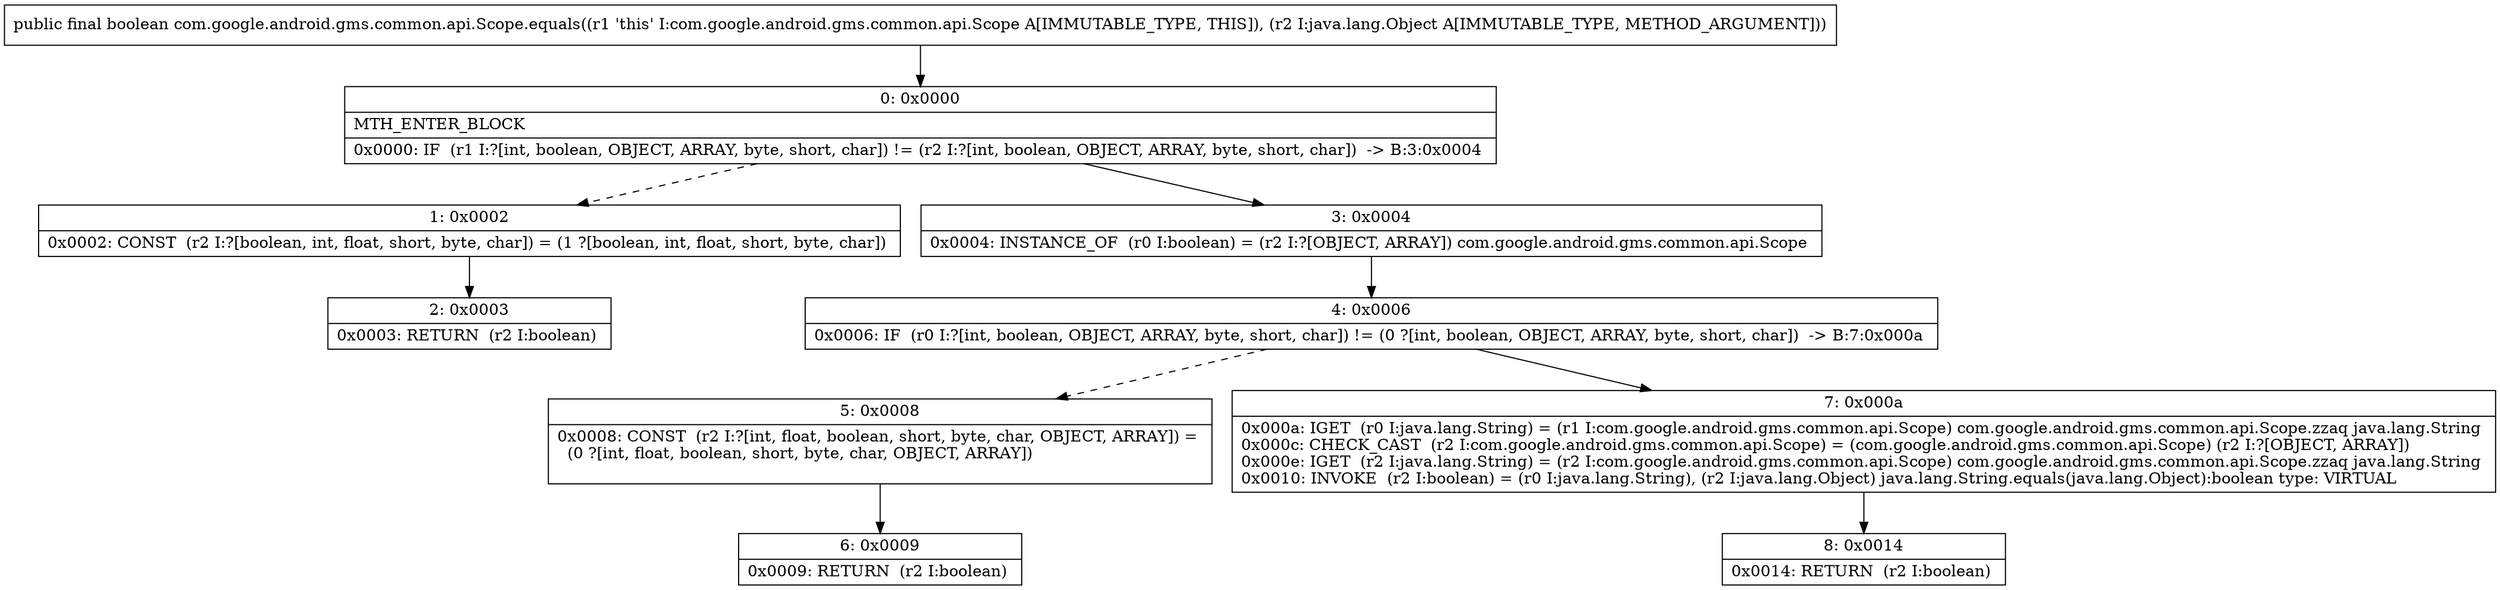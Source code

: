 digraph "CFG forcom.google.android.gms.common.api.Scope.equals(Ljava\/lang\/Object;)Z" {
Node_0 [shape=record,label="{0\:\ 0x0000|MTH_ENTER_BLOCK\l|0x0000: IF  (r1 I:?[int, boolean, OBJECT, ARRAY, byte, short, char]) != (r2 I:?[int, boolean, OBJECT, ARRAY, byte, short, char])  \-\> B:3:0x0004 \l}"];
Node_1 [shape=record,label="{1\:\ 0x0002|0x0002: CONST  (r2 I:?[boolean, int, float, short, byte, char]) = (1 ?[boolean, int, float, short, byte, char]) \l}"];
Node_2 [shape=record,label="{2\:\ 0x0003|0x0003: RETURN  (r2 I:boolean) \l}"];
Node_3 [shape=record,label="{3\:\ 0x0004|0x0004: INSTANCE_OF  (r0 I:boolean) = (r2 I:?[OBJECT, ARRAY]) com.google.android.gms.common.api.Scope \l}"];
Node_4 [shape=record,label="{4\:\ 0x0006|0x0006: IF  (r0 I:?[int, boolean, OBJECT, ARRAY, byte, short, char]) != (0 ?[int, boolean, OBJECT, ARRAY, byte, short, char])  \-\> B:7:0x000a \l}"];
Node_5 [shape=record,label="{5\:\ 0x0008|0x0008: CONST  (r2 I:?[int, float, boolean, short, byte, char, OBJECT, ARRAY]) = \l  (0 ?[int, float, boolean, short, byte, char, OBJECT, ARRAY])\l \l}"];
Node_6 [shape=record,label="{6\:\ 0x0009|0x0009: RETURN  (r2 I:boolean) \l}"];
Node_7 [shape=record,label="{7\:\ 0x000a|0x000a: IGET  (r0 I:java.lang.String) = (r1 I:com.google.android.gms.common.api.Scope) com.google.android.gms.common.api.Scope.zzaq java.lang.String \l0x000c: CHECK_CAST  (r2 I:com.google.android.gms.common.api.Scope) = (com.google.android.gms.common.api.Scope) (r2 I:?[OBJECT, ARRAY]) \l0x000e: IGET  (r2 I:java.lang.String) = (r2 I:com.google.android.gms.common.api.Scope) com.google.android.gms.common.api.Scope.zzaq java.lang.String \l0x0010: INVOKE  (r2 I:boolean) = (r0 I:java.lang.String), (r2 I:java.lang.Object) java.lang.String.equals(java.lang.Object):boolean type: VIRTUAL \l}"];
Node_8 [shape=record,label="{8\:\ 0x0014|0x0014: RETURN  (r2 I:boolean) \l}"];
MethodNode[shape=record,label="{public final boolean com.google.android.gms.common.api.Scope.equals((r1 'this' I:com.google.android.gms.common.api.Scope A[IMMUTABLE_TYPE, THIS]), (r2 I:java.lang.Object A[IMMUTABLE_TYPE, METHOD_ARGUMENT])) }"];
MethodNode -> Node_0;
Node_0 -> Node_1[style=dashed];
Node_0 -> Node_3;
Node_1 -> Node_2;
Node_3 -> Node_4;
Node_4 -> Node_5[style=dashed];
Node_4 -> Node_7;
Node_5 -> Node_6;
Node_7 -> Node_8;
}

